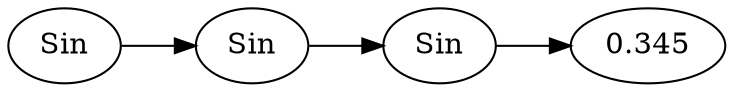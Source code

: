 // test
digraph graph1 {
	rankdir=LR
	130764372832960 [label=Sin]
	130764372833536 [label=Sin]
	130764372832960 -> 130764372833536
	130764372745760 [label=Sin]
	130764372833536 -> 130764372745760
	130764372832336 [label=0.345]
	130764372745760 -> 130764372832336
}
